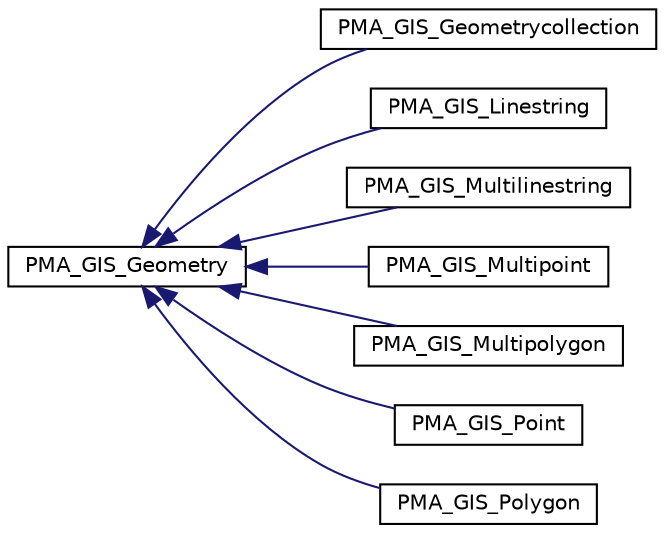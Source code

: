 digraph G
{
  edge [fontname="Helvetica",fontsize="10",labelfontname="Helvetica",labelfontsize="10"];
  node [fontname="Helvetica",fontsize="10",shape=record];
  rankdir="LR";
  Node1 [label="PMA_GIS_Geometry",height=0.2,width=0.4,color="black", fillcolor="white", style="filled",URL="$classPMA__GIS__Geometry.html"];
  Node1 -> Node2 [dir="back",color="midnightblue",fontsize="10",style="solid",fontname="Helvetica"];
  Node2 [label="PMA_GIS_Geometrycollection",height=0.2,width=0.4,color="black", fillcolor="white", style="filled",URL="$classPMA__GIS__Geometrycollection.html"];
  Node1 -> Node3 [dir="back",color="midnightblue",fontsize="10",style="solid",fontname="Helvetica"];
  Node3 [label="PMA_GIS_Linestring",height=0.2,width=0.4,color="black", fillcolor="white", style="filled",URL="$classPMA__GIS__Linestring.html"];
  Node1 -> Node4 [dir="back",color="midnightblue",fontsize="10",style="solid",fontname="Helvetica"];
  Node4 [label="PMA_GIS_Multilinestring",height=0.2,width=0.4,color="black", fillcolor="white", style="filled",URL="$classPMA__GIS__Multilinestring.html"];
  Node1 -> Node5 [dir="back",color="midnightblue",fontsize="10",style="solid",fontname="Helvetica"];
  Node5 [label="PMA_GIS_Multipoint",height=0.2,width=0.4,color="black", fillcolor="white", style="filled",URL="$classPMA__GIS__Multipoint.html"];
  Node1 -> Node6 [dir="back",color="midnightblue",fontsize="10",style="solid",fontname="Helvetica"];
  Node6 [label="PMA_GIS_Multipolygon",height=0.2,width=0.4,color="black", fillcolor="white", style="filled",URL="$classPMA__GIS__Multipolygon.html"];
  Node1 -> Node7 [dir="back",color="midnightblue",fontsize="10",style="solid",fontname="Helvetica"];
  Node7 [label="PMA_GIS_Point",height=0.2,width=0.4,color="black", fillcolor="white", style="filled",URL="$classPMA__GIS__Point.html"];
  Node1 -> Node8 [dir="back",color="midnightblue",fontsize="10",style="solid",fontname="Helvetica"];
  Node8 [label="PMA_GIS_Polygon",height=0.2,width=0.4,color="black", fillcolor="white", style="filled",URL="$classPMA__GIS__Polygon.html"];
}
